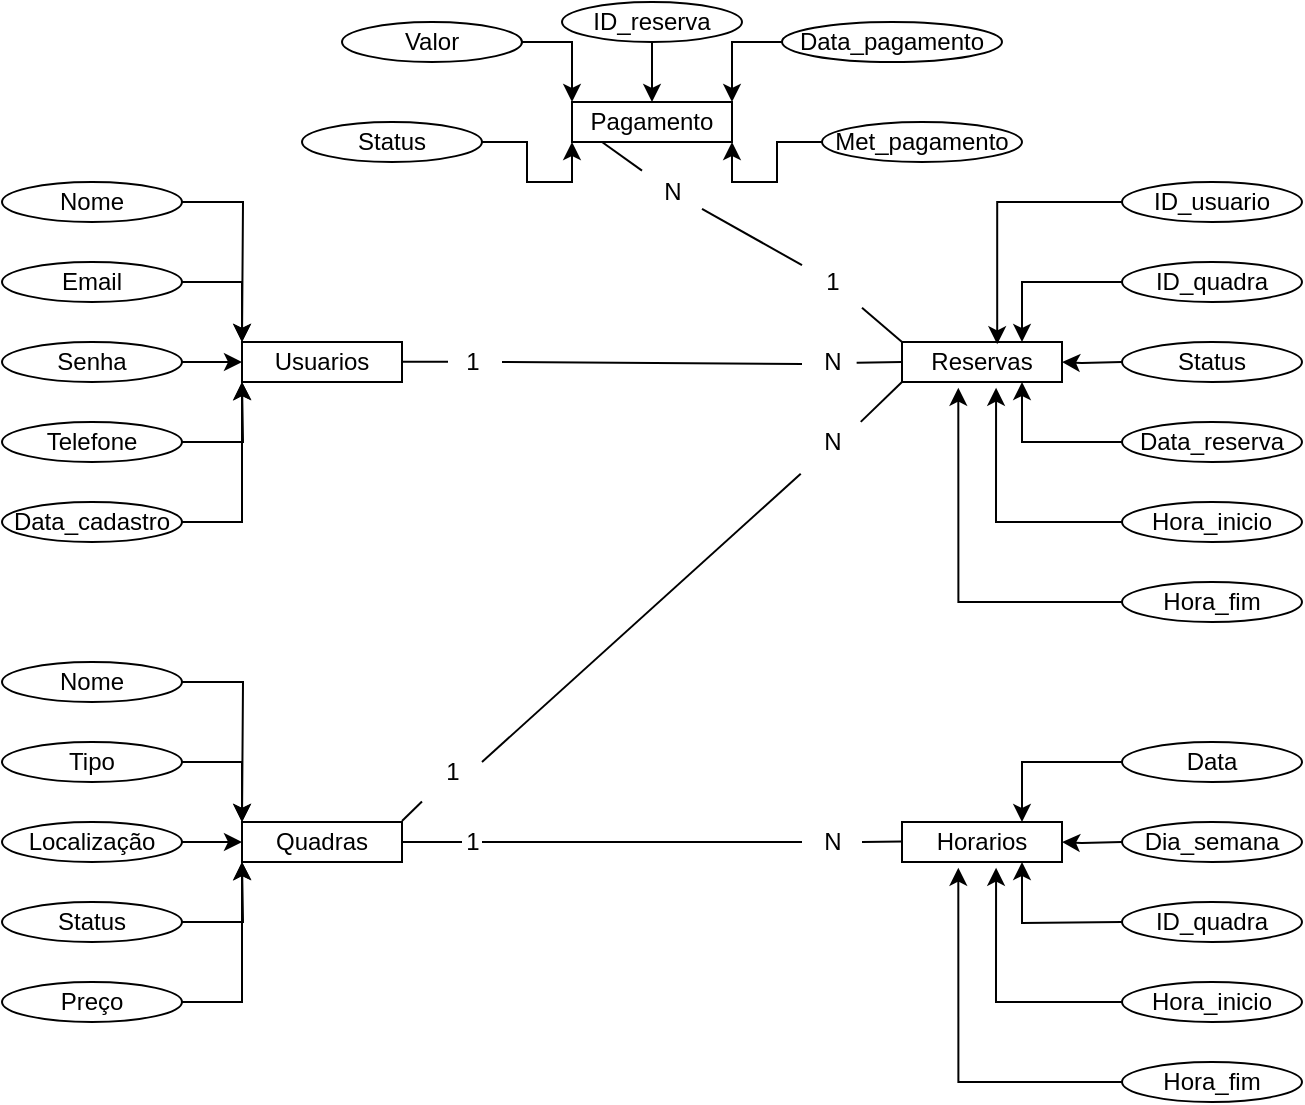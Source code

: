 <mxfile version="25.0.3">
  <diagram name="Página-1" id="SU-CC8njb6bF-z--vzrw">
    <mxGraphModel dx="1195" dy="615" grid="1" gridSize="10" guides="1" tooltips="1" connect="1" arrows="1" fold="1" page="1" pageScale="1" pageWidth="827" pageHeight="1169" math="0" shadow="0">
      <root>
        <mxCell id="0" />
        <mxCell id="1" parent="0" />
        <mxCell id="JSn8sYVrOnnWVGVblJAj-2" value="Usuarios" style="rounded=0;whiteSpace=wrap;html=1;" parent="1" vertex="1">
          <mxGeometry x="160" y="170" width="80" height="20" as="geometry" />
        </mxCell>
        <mxCell id="JSn8sYVrOnnWVGVblJAj-21" style="edgeStyle=orthogonalEdgeStyle;rounded=0;orthogonalLoop=1;jettySize=auto;html=1;" parent="1" source="JSn8sYVrOnnWVGVblJAj-7" edge="1">
          <mxGeometry relative="1" as="geometry">
            <mxPoint x="160" y="170" as="targetPoint" />
          </mxGeometry>
        </mxCell>
        <mxCell id="JSn8sYVrOnnWVGVblJAj-7" value="Nome" style="ellipse;whiteSpace=wrap;html=1;" parent="1" vertex="1">
          <mxGeometry x="40" y="90" width="90" height="20" as="geometry" />
        </mxCell>
        <mxCell id="JSn8sYVrOnnWVGVblJAj-20" style="edgeStyle=orthogonalEdgeStyle;rounded=0;orthogonalLoop=1;jettySize=auto;html=1;entryX=0;entryY=0;entryDx=0;entryDy=0;" parent="1" source="JSn8sYVrOnnWVGVblJAj-12" target="JSn8sYVrOnnWVGVblJAj-2" edge="1">
          <mxGeometry relative="1" as="geometry" />
        </mxCell>
        <mxCell id="JSn8sYVrOnnWVGVblJAj-12" value="Email" style="ellipse;whiteSpace=wrap;html=1;" parent="1" vertex="1">
          <mxGeometry x="40" y="130" width="90" height="20" as="geometry" />
        </mxCell>
        <mxCell id="JSn8sYVrOnnWVGVblJAj-18" style="edgeStyle=orthogonalEdgeStyle;rounded=0;orthogonalLoop=1;jettySize=auto;html=1;entryX=0;entryY=0.5;entryDx=0;entryDy=0;" parent="1" source="JSn8sYVrOnnWVGVblJAj-13" target="JSn8sYVrOnnWVGVblJAj-2" edge="1">
          <mxGeometry relative="1" as="geometry" />
        </mxCell>
        <mxCell id="JSn8sYVrOnnWVGVblJAj-13" value="Senha" style="ellipse;whiteSpace=wrap;html=1;" parent="1" vertex="1">
          <mxGeometry x="40" y="170" width="90" height="20" as="geometry" />
        </mxCell>
        <mxCell id="JSn8sYVrOnnWVGVblJAj-17" style="edgeStyle=orthogonalEdgeStyle;rounded=0;orthogonalLoop=1;jettySize=auto;html=1;" parent="1" source="JSn8sYVrOnnWVGVblJAj-14" edge="1">
          <mxGeometry relative="1" as="geometry">
            <mxPoint x="160" y="190" as="targetPoint" />
          </mxGeometry>
        </mxCell>
        <mxCell id="JSn8sYVrOnnWVGVblJAj-14" value="Telefone" style="ellipse;whiteSpace=wrap;html=1;" parent="1" vertex="1">
          <mxGeometry x="40" y="210" width="90" height="20" as="geometry" />
        </mxCell>
        <mxCell id="JSn8sYVrOnnWVGVblJAj-16" style="edgeStyle=orthogonalEdgeStyle;rounded=0;orthogonalLoop=1;jettySize=auto;html=1;entryX=0;entryY=1;entryDx=0;entryDy=0;" parent="1" source="JSn8sYVrOnnWVGVblJAj-15" target="JSn8sYVrOnnWVGVblJAj-2" edge="1">
          <mxGeometry relative="1" as="geometry" />
        </mxCell>
        <mxCell id="JSn8sYVrOnnWVGVblJAj-15" value="Data_cadastro" style="ellipse;whiteSpace=wrap;html=1;" parent="1" vertex="1">
          <mxGeometry x="40" y="250" width="90" height="20" as="geometry" />
        </mxCell>
        <mxCell id="JSn8sYVrOnnWVGVblJAj-23" value="Quadras" style="rounded=0;whiteSpace=wrap;html=1;" parent="1" vertex="1">
          <mxGeometry x="160" y="410" width="80" height="20" as="geometry" />
        </mxCell>
        <mxCell id="JSn8sYVrOnnWVGVblJAj-24" style="edgeStyle=orthogonalEdgeStyle;rounded=0;orthogonalLoop=1;jettySize=auto;html=1;" parent="1" source="JSn8sYVrOnnWVGVblJAj-25" edge="1">
          <mxGeometry relative="1" as="geometry">
            <mxPoint x="160" y="410" as="targetPoint" />
          </mxGeometry>
        </mxCell>
        <mxCell id="JSn8sYVrOnnWVGVblJAj-25" value="Nome" style="ellipse;whiteSpace=wrap;html=1;" parent="1" vertex="1">
          <mxGeometry x="40" y="330" width="90" height="20" as="geometry" />
        </mxCell>
        <mxCell id="JSn8sYVrOnnWVGVblJAj-26" style="edgeStyle=orthogonalEdgeStyle;rounded=0;orthogonalLoop=1;jettySize=auto;html=1;entryX=0;entryY=0;entryDx=0;entryDy=0;" parent="1" source="JSn8sYVrOnnWVGVblJAj-27" target="JSn8sYVrOnnWVGVblJAj-23" edge="1">
          <mxGeometry relative="1" as="geometry" />
        </mxCell>
        <mxCell id="JSn8sYVrOnnWVGVblJAj-27" value="Tipo" style="ellipse;whiteSpace=wrap;html=1;" parent="1" vertex="1">
          <mxGeometry x="40" y="370" width="90" height="20" as="geometry" />
        </mxCell>
        <mxCell id="JSn8sYVrOnnWVGVblJAj-28" style="edgeStyle=orthogonalEdgeStyle;rounded=0;orthogonalLoop=1;jettySize=auto;html=1;entryX=0;entryY=0.5;entryDx=0;entryDy=0;" parent="1" source="JSn8sYVrOnnWVGVblJAj-29" target="JSn8sYVrOnnWVGVblJAj-23" edge="1">
          <mxGeometry relative="1" as="geometry" />
        </mxCell>
        <mxCell id="JSn8sYVrOnnWVGVblJAj-29" value="Localização" style="ellipse;whiteSpace=wrap;html=1;" parent="1" vertex="1">
          <mxGeometry x="40" y="410" width="90" height="20" as="geometry" />
        </mxCell>
        <mxCell id="JSn8sYVrOnnWVGVblJAj-30" style="edgeStyle=orthogonalEdgeStyle;rounded=0;orthogonalLoop=1;jettySize=auto;html=1;" parent="1" source="JSn8sYVrOnnWVGVblJAj-31" edge="1">
          <mxGeometry relative="1" as="geometry">
            <mxPoint x="160" y="430" as="targetPoint" />
          </mxGeometry>
        </mxCell>
        <mxCell id="JSn8sYVrOnnWVGVblJAj-31" value="Status" style="ellipse;whiteSpace=wrap;html=1;" parent="1" vertex="1">
          <mxGeometry x="40" y="450" width="90" height="20" as="geometry" />
        </mxCell>
        <mxCell id="JSn8sYVrOnnWVGVblJAj-32" style="edgeStyle=orthogonalEdgeStyle;rounded=0;orthogonalLoop=1;jettySize=auto;html=1;entryX=0;entryY=1;entryDx=0;entryDy=0;" parent="1" source="JSn8sYVrOnnWVGVblJAj-33" target="JSn8sYVrOnnWVGVblJAj-23" edge="1">
          <mxGeometry relative="1" as="geometry" />
        </mxCell>
        <mxCell id="JSn8sYVrOnnWVGVblJAj-33" value="Preço" style="ellipse;whiteSpace=wrap;html=1;" parent="1" vertex="1">
          <mxGeometry x="40" y="490" width="90" height="20" as="geometry" />
        </mxCell>
        <mxCell id="JSn8sYVrOnnWVGVblJAj-34" value="Reservas" style="rounded=0;whiteSpace=wrap;html=1;" parent="1" vertex="1">
          <mxGeometry x="490" y="170" width="80" height="20" as="geometry" />
        </mxCell>
        <mxCell id="JSn8sYVrOnnWVGVblJAj-36" value="ID_usuario" style="ellipse;whiteSpace=wrap;html=1;" parent="1" vertex="1">
          <mxGeometry x="600" y="90" width="90" height="20" as="geometry" />
        </mxCell>
        <mxCell id="JSn8sYVrOnnWVGVblJAj-46" style="edgeStyle=orthogonalEdgeStyle;rounded=0;orthogonalLoop=1;jettySize=auto;html=1;entryX=0.75;entryY=0;entryDx=0;entryDy=0;" parent="1" source="JSn8sYVrOnnWVGVblJAj-38" target="JSn8sYVrOnnWVGVblJAj-34" edge="1">
          <mxGeometry relative="1" as="geometry" />
        </mxCell>
        <mxCell id="JSn8sYVrOnnWVGVblJAj-38" value="ID_quadra" style="ellipse;whiteSpace=wrap;html=1;" parent="1" vertex="1">
          <mxGeometry x="600" y="130" width="90" height="20" as="geometry" />
        </mxCell>
        <mxCell id="JSn8sYVrOnnWVGVblJAj-47" style="edgeStyle=orthogonalEdgeStyle;rounded=0;orthogonalLoop=1;jettySize=auto;html=1;" parent="1" target="JSn8sYVrOnnWVGVblJAj-34" edge="1">
          <mxGeometry relative="1" as="geometry">
            <mxPoint x="600" y="180" as="sourcePoint" />
          </mxGeometry>
        </mxCell>
        <mxCell id="JSn8sYVrOnnWVGVblJAj-50" style="edgeStyle=orthogonalEdgeStyle;rounded=0;orthogonalLoop=1;jettySize=auto;html=1;entryX=0.75;entryY=1;entryDx=0;entryDy=0;" parent="1" source="JSn8sYVrOnnWVGVblJAj-42" target="JSn8sYVrOnnWVGVblJAj-34" edge="1">
          <mxGeometry relative="1" as="geometry" />
        </mxCell>
        <mxCell id="JSn8sYVrOnnWVGVblJAj-42" value="Data_reserva" style="ellipse;whiteSpace=wrap;html=1;" parent="1" vertex="1">
          <mxGeometry x="600" y="210" width="90" height="20" as="geometry" />
        </mxCell>
        <mxCell id="JSn8sYVrOnnWVGVblJAj-44" value="Hora_inicio" style="ellipse;whiteSpace=wrap;html=1;" parent="1" vertex="1">
          <mxGeometry x="600" y="250" width="90" height="20" as="geometry" />
        </mxCell>
        <mxCell id="JSn8sYVrOnnWVGVblJAj-45" style="edgeStyle=orthogonalEdgeStyle;rounded=0;orthogonalLoop=1;jettySize=auto;html=1;entryX=0.595;entryY=0.057;entryDx=0;entryDy=0;entryPerimeter=0;" parent="1" source="JSn8sYVrOnnWVGVblJAj-36" target="JSn8sYVrOnnWVGVblJAj-34" edge="1">
          <mxGeometry relative="1" as="geometry" />
        </mxCell>
        <mxCell id="JSn8sYVrOnnWVGVblJAj-49" style="edgeStyle=orthogonalEdgeStyle;rounded=0;orthogonalLoop=1;jettySize=auto;html=1;entryX=0.588;entryY=1.143;entryDx=0;entryDy=0;entryPerimeter=0;" parent="1" source="JSn8sYVrOnnWVGVblJAj-44" target="JSn8sYVrOnnWVGVblJAj-34" edge="1">
          <mxGeometry relative="1" as="geometry" />
        </mxCell>
        <mxCell id="JSn8sYVrOnnWVGVblJAj-51" value="Hora_fim" style="ellipse;whiteSpace=wrap;html=1;" parent="1" vertex="1">
          <mxGeometry x="600" y="290" width="90" height="20" as="geometry" />
        </mxCell>
        <mxCell id="JSn8sYVrOnnWVGVblJAj-52" style="edgeStyle=orthogonalEdgeStyle;rounded=0;orthogonalLoop=1;jettySize=auto;html=1;entryX=0.352;entryY=1.143;entryDx=0;entryDy=0;entryPerimeter=0;" parent="1" source="JSn8sYVrOnnWVGVblJAj-51" target="JSn8sYVrOnnWVGVblJAj-34" edge="1">
          <mxGeometry relative="1" as="geometry" />
        </mxCell>
        <mxCell id="JSn8sYVrOnnWVGVblJAj-53" value="Status" style="ellipse;whiteSpace=wrap;html=1;" parent="1" vertex="1">
          <mxGeometry x="600" y="170" width="90" height="20" as="geometry" />
        </mxCell>
        <mxCell id="JSn8sYVrOnnWVGVblJAj-55" value="Horarios" style="rounded=0;whiteSpace=wrap;html=1;" parent="1" vertex="1">
          <mxGeometry x="490" y="410" width="80" height="20" as="geometry" />
        </mxCell>
        <mxCell id="JSn8sYVrOnnWVGVblJAj-58" value="ID_quadra" style="ellipse;whiteSpace=wrap;html=1;" parent="1" vertex="1">
          <mxGeometry x="600" y="450" width="90" height="20" as="geometry" />
        </mxCell>
        <mxCell id="JSn8sYVrOnnWVGVblJAj-59" style="edgeStyle=orthogonalEdgeStyle;rounded=0;orthogonalLoop=1;jettySize=auto;html=1;" parent="1" target="JSn8sYVrOnnWVGVblJAj-55" edge="1">
          <mxGeometry relative="1" as="geometry">
            <mxPoint x="600" y="420" as="sourcePoint" />
          </mxGeometry>
        </mxCell>
        <mxCell id="JSn8sYVrOnnWVGVblJAj-60" style="edgeStyle=orthogonalEdgeStyle;rounded=0;orthogonalLoop=1;jettySize=auto;html=1;entryX=0.75;entryY=1;entryDx=0;entryDy=0;" parent="1" target="JSn8sYVrOnnWVGVblJAj-55" edge="1">
          <mxGeometry relative="1" as="geometry">
            <mxPoint x="600" y="460" as="sourcePoint" />
          </mxGeometry>
        </mxCell>
        <mxCell id="JSn8sYVrOnnWVGVblJAj-62" value="Hora_inicio" style="ellipse;whiteSpace=wrap;html=1;" parent="1" vertex="1">
          <mxGeometry x="600" y="490" width="90" height="20" as="geometry" />
        </mxCell>
        <mxCell id="JSn8sYVrOnnWVGVblJAj-64" style="edgeStyle=orthogonalEdgeStyle;rounded=0;orthogonalLoop=1;jettySize=auto;html=1;entryX=0.588;entryY=1.143;entryDx=0;entryDy=0;entryPerimeter=0;" parent="1" source="JSn8sYVrOnnWVGVblJAj-62" target="JSn8sYVrOnnWVGVblJAj-55" edge="1">
          <mxGeometry relative="1" as="geometry" />
        </mxCell>
        <mxCell id="JSn8sYVrOnnWVGVblJAj-65" value="Hora_fim" style="ellipse;whiteSpace=wrap;html=1;" parent="1" vertex="1">
          <mxGeometry x="600" y="530" width="90" height="20" as="geometry" />
        </mxCell>
        <mxCell id="JSn8sYVrOnnWVGVblJAj-66" style="edgeStyle=orthogonalEdgeStyle;rounded=0;orthogonalLoop=1;jettySize=auto;html=1;entryX=0.352;entryY=1.143;entryDx=0;entryDy=0;entryPerimeter=0;" parent="1" source="JSn8sYVrOnnWVGVblJAj-65" target="JSn8sYVrOnnWVGVblJAj-55" edge="1">
          <mxGeometry relative="1" as="geometry" />
        </mxCell>
        <mxCell id="JSn8sYVrOnnWVGVblJAj-67" value="Dia_semana" style="ellipse;whiteSpace=wrap;html=1;" parent="1" vertex="1">
          <mxGeometry x="600" y="410" width="90" height="20" as="geometry" />
        </mxCell>
        <mxCell id="JSn8sYVrOnnWVGVblJAj-69" value="Pagamento" style="rounded=0;whiteSpace=wrap;html=1;" parent="1" vertex="1">
          <mxGeometry x="325" y="50" width="80" height="20" as="geometry" />
        </mxCell>
        <mxCell id="JSn8sYVrOnnWVGVblJAj-71" style="edgeStyle=orthogonalEdgeStyle;rounded=0;orthogonalLoop=1;jettySize=auto;html=1;entryX=0.75;entryY=0;entryDx=0;entryDy=0;" parent="1" source="JSn8sYVrOnnWVGVblJAj-70" target="JSn8sYVrOnnWVGVblJAj-55" edge="1">
          <mxGeometry relative="1" as="geometry" />
        </mxCell>
        <mxCell id="JSn8sYVrOnnWVGVblJAj-70" value="Data" style="ellipse;whiteSpace=wrap;html=1;" parent="1" vertex="1">
          <mxGeometry x="600" y="370" width="90" height="20" as="geometry" />
        </mxCell>
        <mxCell id="JSn8sYVrOnnWVGVblJAj-78" style="edgeStyle=orthogonalEdgeStyle;rounded=0;orthogonalLoop=1;jettySize=auto;html=1;entryX=0;entryY=0;entryDx=0;entryDy=0;" parent="1" source="JSn8sYVrOnnWVGVblJAj-72" target="JSn8sYVrOnnWVGVblJAj-69" edge="1">
          <mxGeometry relative="1" as="geometry">
            <mxPoint x="290" y="50" as="targetPoint" />
          </mxGeometry>
        </mxCell>
        <mxCell id="JSn8sYVrOnnWVGVblJAj-72" value="Valor" style="ellipse;whiteSpace=wrap;html=1;" parent="1" vertex="1">
          <mxGeometry x="210" y="10" width="90" height="20" as="geometry" />
        </mxCell>
        <mxCell id="JSn8sYVrOnnWVGVblJAj-77" style="edgeStyle=orthogonalEdgeStyle;rounded=0;orthogonalLoop=1;jettySize=auto;html=1;entryX=0.5;entryY=0;entryDx=0;entryDy=0;" parent="1" source="JSn8sYVrOnnWVGVblJAj-73" target="JSn8sYVrOnnWVGVblJAj-69" edge="1">
          <mxGeometry relative="1" as="geometry" />
        </mxCell>
        <mxCell id="JSn8sYVrOnnWVGVblJAj-73" value="ID_reserva" style="ellipse;whiteSpace=wrap;html=1;" parent="1" vertex="1">
          <mxGeometry x="320" width="90" height="20" as="geometry" />
        </mxCell>
        <mxCell id="JSn8sYVrOnnWVGVblJAj-81" style="edgeStyle=orthogonalEdgeStyle;rounded=0;orthogonalLoop=1;jettySize=auto;html=1;entryX=1;entryY=0;entryDx=0;entryDy=0;" parent="1" source="JSn8sYVrOnnWVGVblJAj-74" target="JSn8sYVrOnnWVGVblJAj-69" edge="1">
          <mxGeometry relative="1" as="geometry" />
        </mxCell>
        <mxCell id="JSn8sYVrOnnWVGVblJAj-74" value="Data_pagamento" style="ellipse;whiteSpace=wrap;html=1;" parent="1" vertex="1">
          <mxGeometry x="430" y="10" width="110" height="20" as="geometry" />
        </mxCell>
        <mxCell id="JSn8sYVrOnnWVGVblJAj-80" style="edgeStyle=orthogonalEdgeStyle;rounded=0;orthogonalLoop=1;jettySize=auto;html=1;entryX=1;entryY=1;entryDx=0;entryDy=0;" parent="1" source="JSn8sYVrOnnWVGVblJAj-75" target="JSn8sYVrOnnWVGVblJAj-69" edge="1">
          <mxGeometry relative="1" as="geometry" />
        </mxCell>
        <mxCell id="JSn8sYVrOnnWVGVblJAj-75" value="Met_pagamento" style="ellipse;whiteSpace=wrap;html=1;" parent="1" vertex="1">
          <mxGeometry x="450" y="60" width="100" height="20" as="geometry" />
        </mxCell>
        <mxCell id="JSn8sYVrOnnWVGVblJAj-79" style="edgeStyle=orthogonalEdgeStyle;rounded=0;orthogonalLoop=1;jettySize=auto;html=1;entryX=0;entryY=1;entryDx=0;entryDy=0;" parent="1" source="JSn8sYVrOnnWVGVblJAj-76" target="JSn8sYVrOnnWVGVblJAj-69" edge="1">
          <mxGeometry relative="1" as="geometry" />
        </mxCell>
        <mxCell id="JSn8sYVrOnnWVGVblJAj-76" value="Status" style="ellipse;whiteSpace=wrap;html=1;" parent="1" vertex="1">
          <mxGeometry x="190" y="60" width="90" height="20" as="geometry" />
        </mxCell>
        <mxCell id="JSn8sYVrOnnWVGVblJAj-82" value="" style="endArrow=none;html=1;rounded=0;" parent="1" edge="1">
          <mxGeometry width="50" height="50" relative="1" as="geometry">
            <mxPoint x="290" y="180" as="sourcePoint" />
            <mxPoint x="440" y="181" as="targetPoint" />
          </mxGeometry>
        </mxCell>
        <mxCell id="JSn8sYVrOnnWVGVblJAj-83" value="" style="endArrow=none;html=1;rounded=0;" parent="1" source="JSn8sYVrOnnWVGVblJAj-99" target="JSn8sYVrOnnWVGVblJAj-101" edge="1">
          <mxGeometry width="50" height="50" relative="1" as="geometry">
            <mxPoint x="470" y="150" as="sourcePoint" />
            <mxPoint x="390" y="100" as="targetPoint" />
          </mxGeometry>
        </mxCell>
        <mxCell id="JSn8sYVrOnnWVGVblJAj-84" value="" style="endArrow=none;html=1;rounded=0;" parent="1" edge="1">
          <mxGeometry width="50" height="50" relative="1" as="geometry">
            <mxPoint x="280" y="420" as="sourcePoint" />
            <mxPoint x="440" y="420" as="targetPoint" />
          </mxGeometry>
        </mxCell>
        <mxCell id="JSn8sYVrOnnWVGVblJAj-85" value="" style="endArrow=none;html=1;rounded=0;entryX=-0.021;entryY=1.03;entryDx=0;entryDy=0;entryPerimeter=0;" parent="1" target="JSn8sYVrOnnWVGVblJAj-92" edge="1">
          <mxGeometry width="50" height="50" relative="1" as="geometry">
            <mxPoint x="280" y="380" as="sourcePoint" />
            <mxPoint x="470" y="210" as="targetPoint" />
          </mxGeometry>
        </mxCell>
        <mxCell id="JSn8sYVrOnnWVGVblJAj-86" value="1" style="text;html=1;align=center;verticalAlign=middle;resizable=0;points=[];autosize=1;strokeColor=none;fillColor=none;" parent="1" vertex="1">
          <mxGeometry x="260" y="165" width="30" height="30" as="geometry" />
        </mxCell>
        <mxCell id="JSn8sYVrOnnWVGVblJAj-87" value="N" style="text;html=1;align=center;verticalAlign=middle;resizable=0;points=[];autosize=1;strokeColor=none;fillColor=none;" parent="1" vertex="1">
          <mxGeometry x="440" y="165" width="30" height="30" as="geometry" />
        </mxCell>
        <mxCell id="JSn8sYVrOnnWVGVblJAj-88" value="" style="endArrow=none;html=1;rounded=0;entryX=0;entryY=0.5;entryDx=0;entryDy=0;exitX=0.911;exitY=0.511;exitDx=0;exitDy=0;exitPerimeter=0;" parent="1" source="JSn8sYVrOnnWVGVblJAj-87" target="JSn8sYVrOnnWVGVblJAj-34" edge="1">
          <mxGeometry width="50" height="50" relative="1" as="geometry">
            <mxPoint x="405" y="240" as="sourcePoint" />
            <mxPoint x="455" y="190" as="targetPoint" />
          </mxGeometry>
        </mxCell>
        <mxCell id="JSn8sYVrOnnWVGVblJAj-89" value="" style="endArrow=none;html=1;rounded=0;entryX=0;entryY=0.5;entryDx=0;entryDy=0;exitX=0.911;exitY=0.511;exitDx=0;exitDy=0;exitPerimeter=0;" parent="1" edge="1">
          <mxGeometry width="50" height="50" relative="1" as="geometry">
            <mxPoint x="240" y="179.83" as="sourcePoint" />
            <mxPoint x="263" y="179.83" as="targetPoint" />
          </mxGeometry>
        </mxCell>
        <mxCell id="JSn8sYVrOnnWVGVblJAj-90" value="1" style="text;html=1;align=center;verticalAlign=middle;resizable=0;points=[];autosize=1;strokeColor=none;fillColor=none;" parent="1" vertex="1">
          <mxGeometry x="250" y="370" width="30" height="30" as="geometry" />
        </mxCell>
        <mxCell id="JSn8sYVrOnnWVGVblJAj-91" value="" style="endArrow=none;html=1;rounded=0;exitX=0.911;exitY=0.511;exitDx=0;exitDy=0;exitPerimeter=0;" parent="1" target="JSn8sYVrOnnWVGVblJAj-90" edge="1">
          <mxGeometry width="50" height="50" relative="1" as="geometry">
            <mxPoint x="240" y="409.52" as="sourcePoint" />
            <mxPoint x="263" y="409.52" as="targetPoint" />
          </mxGeometry>
        </mxCell>
        <mxCell id="JSn8sYVrOnnWVGVblJAj-92" value="N" style="text;html=1;align=center;verticalAlign=middle;resizable=0;points=[];autosize=1;strokeColor=none;fillColor=none;" parent="1" vertex="1">
          <mxGeometry x="440" y="205" width="30" height="30" as="geometry" />
        </mxCell>
        <mxCell id="JSn8sYVrOnnWVGVblJAj-94" value="" style="endArrow=none;html=1;rounded=0;entryX=0;entryY=1;entryDx=0;entryDy=0;exitX=0.979;exitY=0.165;exitDx=0;exitDy=0;exitPerimeter=0;" parent="1" source="JSn8sYVrOnnWVGVblJAj-92" target="JSn8sYVrOnnWVGVblJAj-34" edge="1">
          <mxGeometry width="50" height="50" relative="1" as="geometry">
            <mxPoint x="477" y="190" as="sourcePoint" />
            <mxPoint x="500" y="190" as="targetPoint" />
          </mxGeometry>
        </mxCell>
        <mxCell id="JSn8sYVrOnnWVGVblJAj-95" value="1" style="text;html=1;align=center;verticalAlign=middle;resizable=0;points=[];autosize=1;strokeColor=none;fillColor=none;" parent="1" vertex="1">
          <mxGeometry x="260" y="405" width="30" height="30" as="geometry" />
        </mxCell>
        <mxCell id="JSn8sYVrOnnWVGVblJAj-96" value="" style="endArrow=none;html=1;rounded=0;exitX=1;exitY=0.5;exitDx=0;exitDy=0;" parent="1" source="JSn8sYVrOnnWVGVblJAj-23" edge="1">
          <mxGeometry width="50" height="50" relative="1" as="geometry">
            <mxPoint x="250" y="419.52" as="sourcePoint" />
            <mxPoint x="270" y="420" as="targetPoint" />
          </mxGeometry>
        </mxCell>
        <mxCell id="JSn8sYVrOnnWVGVblJAj-97" value="N" style="text;html=1;align=center;verticalAlign=middle;resizable=0;points=[];autosize=1;strokeColor=none;fillColor=none;" parent="1" vertex="1">
          <mxGeometry x="440" y="405" width="30" height="30" as="geometry" />
        </mxCell>
        <mxCell id="JSn8sYVrOnnWVGVblJAj-98" value="" style="endArrow=none;html=1;rounded=0;" parent="1" edge="1">
          <mxGeometry width="50" height="50" relative="1" as="geometry">
            <mxPoint x="470" y="420" as="sourcePoint" />
            <mxPoint x="490" y="419.8" as="targetPoint" />
          </mxGeometry>
        </mxCell>
        <mxCell id="JSn8sYVrOnnWVGVblJAj-99" value="1" style="text;html=1;align=center;verticalAlign=middle;resizable=0;points=[];autosize=1;strokeColor=none;fillColor=none;" parent="1" vertex="1">
          <mxGeometry x="440" y="125" width="30" height="30" as="geometry" />
        </mxCell>
        <mxCell id="JSn8sYVrOnnWVGVblJAj-100" value="" style="endArrow=none;html=1;rounded=0;exitX=0;exitY=0;exitDx=0;exitDy=0;" parent="1" source="JSn8sYVrOnnWVGVblJAj-34" target="JSn8sYVrOnnWVGVblJAj-99" edge="1">
          <mxGeometry width="50" height="50" relative="1" as="geometry">
            <mxPoint x="490" y="150" as="sourcePoint" />
            <mxPoint x="500" y="140" as="targetPoint" />
          </mxGeometry>
        </mxCell>
        <mxCell id="JSn8sYVrOnnWVGVblJAj-101" value="N" style="text;html=1;align=center;verticalAlign=middle;resizable=0;points=[];autosize=1;strokeColor=none;fillColor=none;" parent="1" vertex="1">
          <mxGeometry x="360" y="80" width="30" height="30" as="geometry" />
        </mxCell>
        <mxCell id="JSn8sYVrOnnWVGVblJAj-102" value="" style="endArrow=none;html=1;rounded=0;" parent="1" source="JSn8sYVrOnnWVGVblJAj-101" edge="1">
          <mxGeometry width="50" height="50" relative="1" as="geometry">
            <mxPoint x="350" y="80" as="sourcePoint" />
            <mxPoint x="340" y="70" as="targetPoint" />
          </mxGeometry>
        </mxCell>
      </root>
    </mxGraphModel>
  </diagram>
</mxfile>
